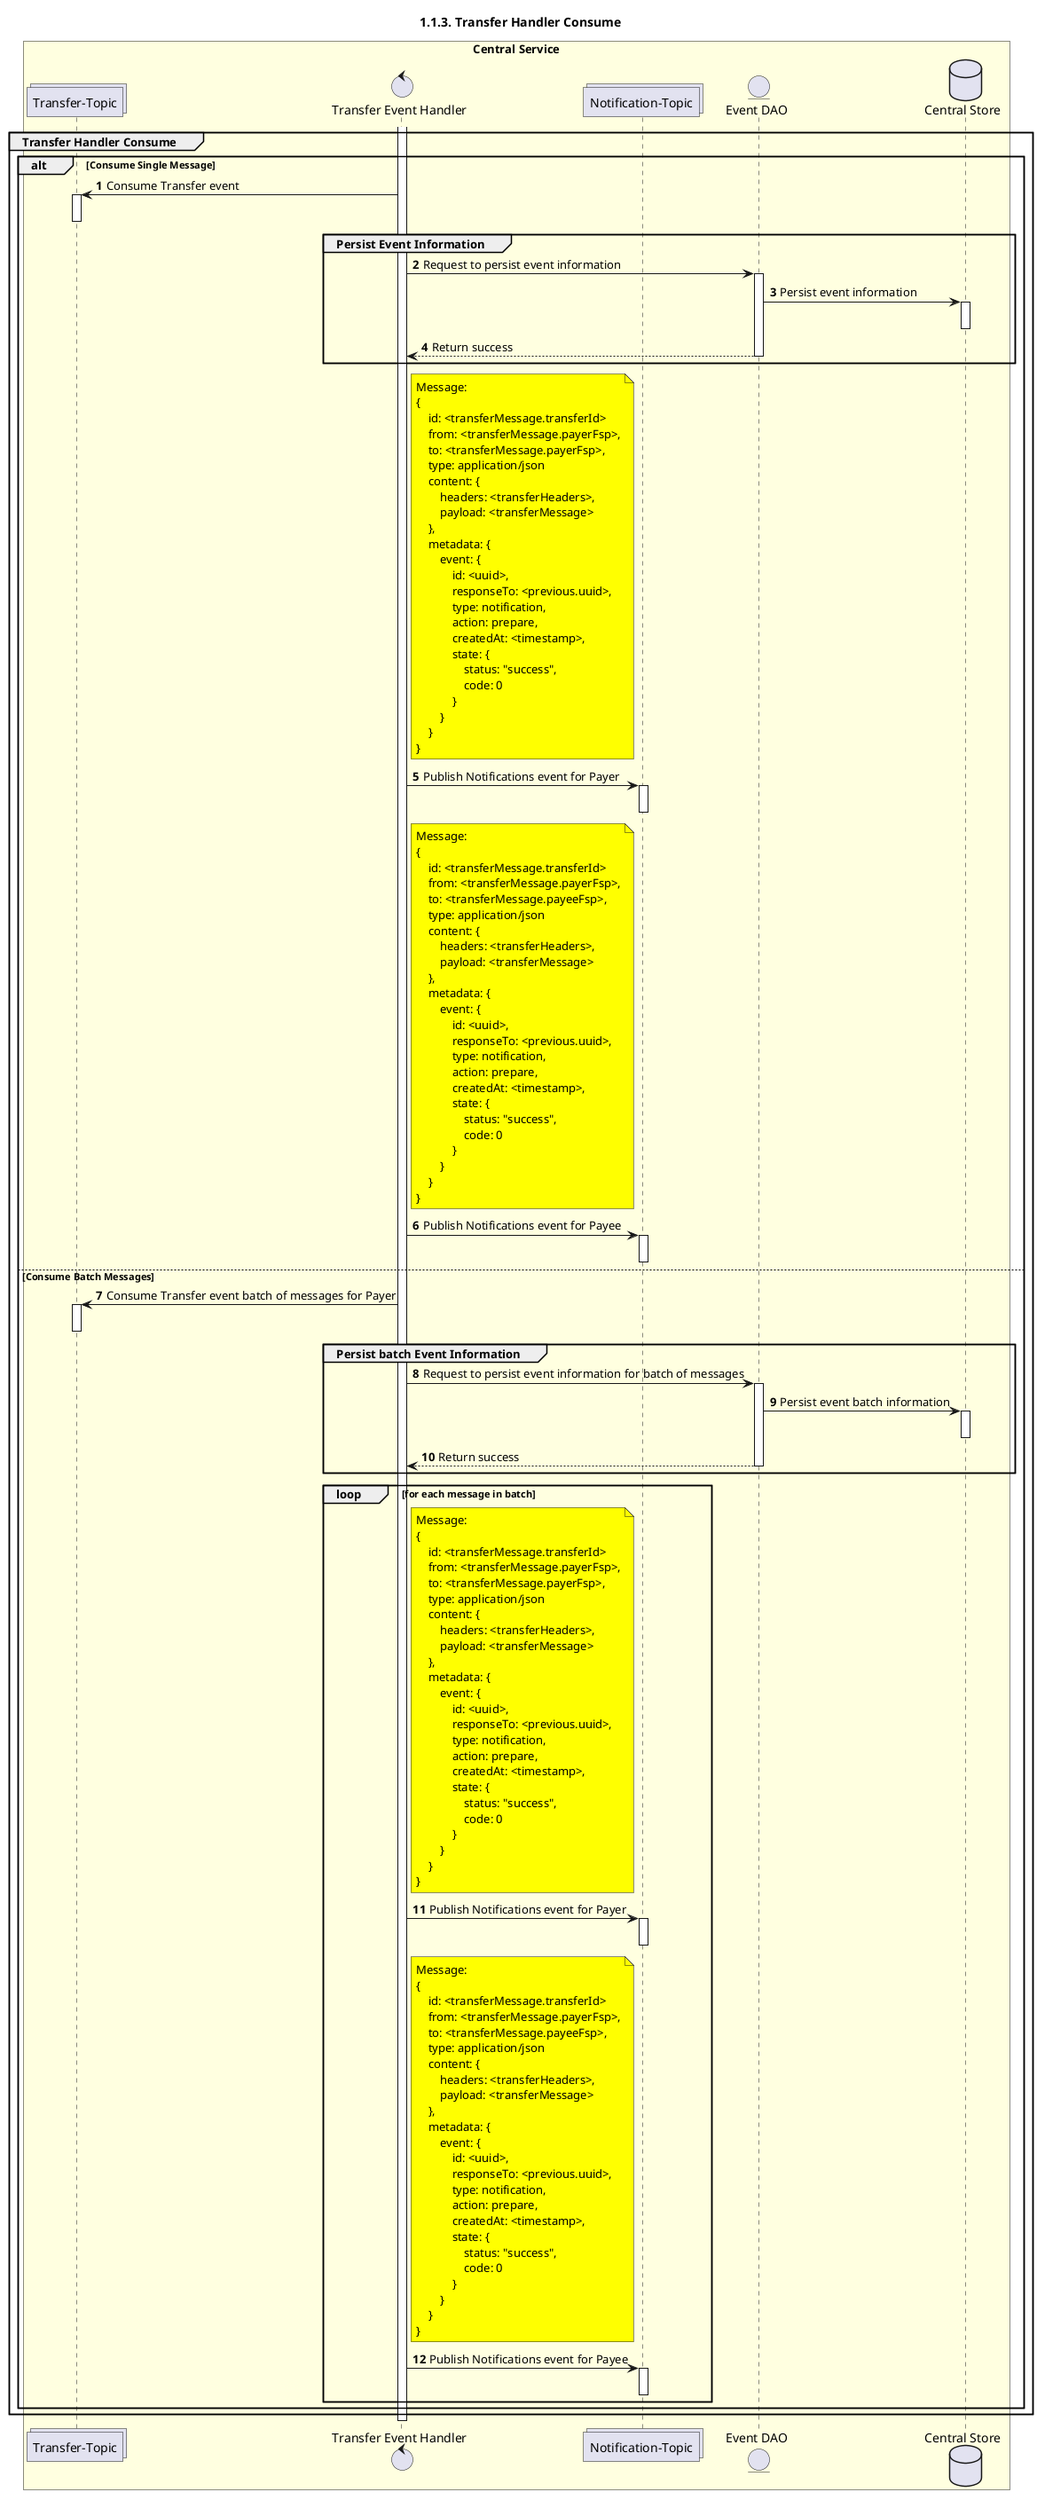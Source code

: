@startuml
' declate title
title 1.1.3. Transfer Handler Consume

autonumber

' Actor Keys:
'   boundary - APIs/Interfaces, etc
'   collections - Kafka Topics
'   control - Kafka Consumers
'   entity - Database Access Objects
'   database - Database Persistance Store

' declare actors
collections "Transfer-Topic" as TOPIC_TRANSFERS
control "Transfer Event Handler" as TRANS_HANDLER
collections "Notification-Topic" as TOPIC_NOTIFICATIONS
entity "Event DAO" as EVENT_DAO
database "Central Store" as DB

box "Central Service" #LightYellow
    participant TOPIC_TRANSFERS
    participant TRANS_HANDLER
    participant TOPIC_NOTIFICATIONS
    participant EVENT_DAO
    participant DB
end box

' start flow
activate TRANS_HANDLER
group Transfer Handler Consume
    alt Consume Single Message
        TOPIC_TRANSFERS <- TRANS_HANDLER: Consume Transfer event

        activate TOPIC_TRANSFERS
        deactivate TOPIC_TRANSFERS

        group Persist Event Information
            TRANS_HANDLER -> EVENT_DAO: Request to persist event information
            activate EVENT_DAO
            EVENT_DAO -> DB: Persist event information
            activate DB
            deactivate DB
            EVENT_DAO --> TRANS_HANDLER: Return success
            deactivate EVENT_DAO
        end

        ' group Update Prepare Transfer State with transferState='RESERVED'
        '     TRANS_HANDLER -> TRANS_DAO: Request to update transfer
        '     TRANS_DAO <-> DB: Update transfer
        '     TRANS_DAO -> TRANS_HANDLER: Return success
        ' end
        
        note right of TRANS_HANDLER #yellow
            Message:
            {
                id: <transferMessage.transferId>
                from: <transferMessage.payerFsp>,
                to: <transferMessage.payerFsp>,
                type: application/json
                content: {
                    headers: <transferHeaders>,
                    payload: <transferMessage>
                },
                metadata: {
                    event: {
                        id: <uuid>,
                        responseTo: <previous.uuid>,
                        type: notification,
                        action: prepare,
                        createdAt: <timestamp>,
                        state: {
                            status: "success",
                            code: 0
                        }
                    }
                }
            }
        end note
        TRANS_HANDLER -> TOPIC_NOTIFICATIONS: Publish Notifications event for Payer
        activate TOPIC_NOTIFICATIONS
        deactivate TOPIC_NOTIFICATIONS

        note right of TRANS_HANDLER #yellow
            Message:
            {
                id: <transferMessage.transferId>
                from: <transferMessage.payerFsp>,
                to: <transferMessage.payeeFsp>,
                type: application/json
                content: {
                    headers: <transferHeaders>,
                    payload: <transferMessage>
                },
                metadata: {
                    event: {
                        id: <uuid>,
                        responseTo: <previous.uuid>,
                        type: notification,
                        action: prepare,
                        createdAt: <timestamp>,
                        state: {
                            status: "success",
                            code: 0
                        }
                    }
                }
            }
        end note
        TRANS_HANDLER -> TOPIC_NOTIFICATIONS: Publish Notifications event for Payee
        activate TOPIC_NOTIFICATIONS
        deactivate TOPIC_NOTIFICATIONS

    else Consume Batch Messages
        TOPIC_TRANSFERS <- TRANS_HANDLER: Consume Transfer event batch of messages for Payer
        activate TOPIC_TRANSFERS
        deactivate TOPIC_TRANSFERS
        
        group Persist batch Event Information
            TRANS_HANDLER -> EVENT_DAO: Request to persist event information for batch of messages
            activate EVENT_DAO
            EVENT_DAO -> DB: Persist event batch information
            activate DB
            deactivate DB
            EVENT_DAO --> TRANS_HANDLER: Return success
            deactivate EVENT_DAO
        end

        ' group Update Prepare batch Transfer State with transferState='RESERVED'
        '     TRANS_HANDLER -> TRANS_DAO: Request to update batch transfer
        '     TRANS_DAO <-> DB: Update batch transfer
        '     TRANS_DAO -> TRANS_HANDLER: Return success
        ' end

        loop for each message in batch
            note right of TRANS_HANDLER #yellow
                Message:
                {
                    id: <transferMessage.transferId>
                    from: <transferMessage.payerFsp>,
                    to: <transferMessage.payerFsp>,
                    type: application/json
                    content: {
                        headers: <transferHeaders>,
                        payload: <transferMessage>
                    },
                    metadata: {
                        event: {
                            id: <uuid>,
                            responseTo: <previous.uuid>,
                            type: notification,
                            action: prepare,
                            createdAt: <timestamp>,
                            state: {
                                status: "success",
                                code: 0
                            }
                        }
                    }
                }
            end note
            TRANS_HANDLER -> TOPIC_NOTIFICATIONS: Publish Notifications event for Payer
            activate TOPIC_NOTIFICATIONS
            deactivate TOPIC_NOTIFICATIONS

            note right of TRANS_HANDLER #yellow
                Message:
                {
                    id: <transferMessage.transferId>
                    from: <transferMessage.payerFsp>,
                    to: <transferMessage.payeeFsp>,
                    type: application/json
                    content: {
                        headers: <transferHeaders>,
                        payload: <transferMessage>
                    },
                    metadata: {
                        event: {
                            id: <uuid>,
                            responseTo: <previous.uuid>,
                            type: notification,
                            action: prepare,
                            createdAt: <timestamp>,
                            state: {
                                status: "success",
                                code: 0
                            }
                        }
                    }
                }
            end note
            TRANS_HANDLER -> TOPIC_NOTIFICATIONS: Publish Notifications event for Payee
            activate TOPIC_NOTIFICATIONS
            deactivate TOPIC_NOTIFICATIONS
        end
    end
end
deactivate TRANS_HANDLER
@enduml
